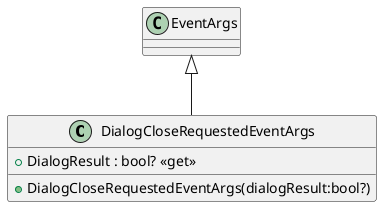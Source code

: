 @startuml
class DialogCloseRequestedEventArgs {
    + DialogCloseRequestedEventArgs(dialogResult:bool?)
    + DialogResult : bool? <<get>>
}
EventArgs <|-- DialogCloseRequestedEventArgs
@enduml
